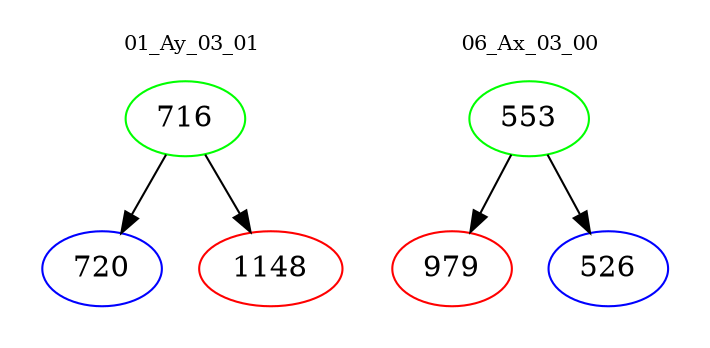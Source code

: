 digraph{
subgraph cluster_0 {
color = white
label = "01_Ay_03_01";
fontsize=10;
T0_716 [label="716", color="green"]
T0_716 -> T0_720 [color="black"]
T0_720 [label="720", color="blue"]
T0_716 -> T0_1148 [color="black"]
T0_1148 [label="1148", color="red"]
}
subgraph cluster_1 {
color = white
label = "06_Ax_03_00";
fontsize=10;
T1_553 [label="553", color="green"]
T1_553 -> T1_979 [color="black"]
T1_979 [label="979", color="red"]
T1_553 -> T1_526 [color="black"]
T1_526 [label="526", color="blue"]
}
}
